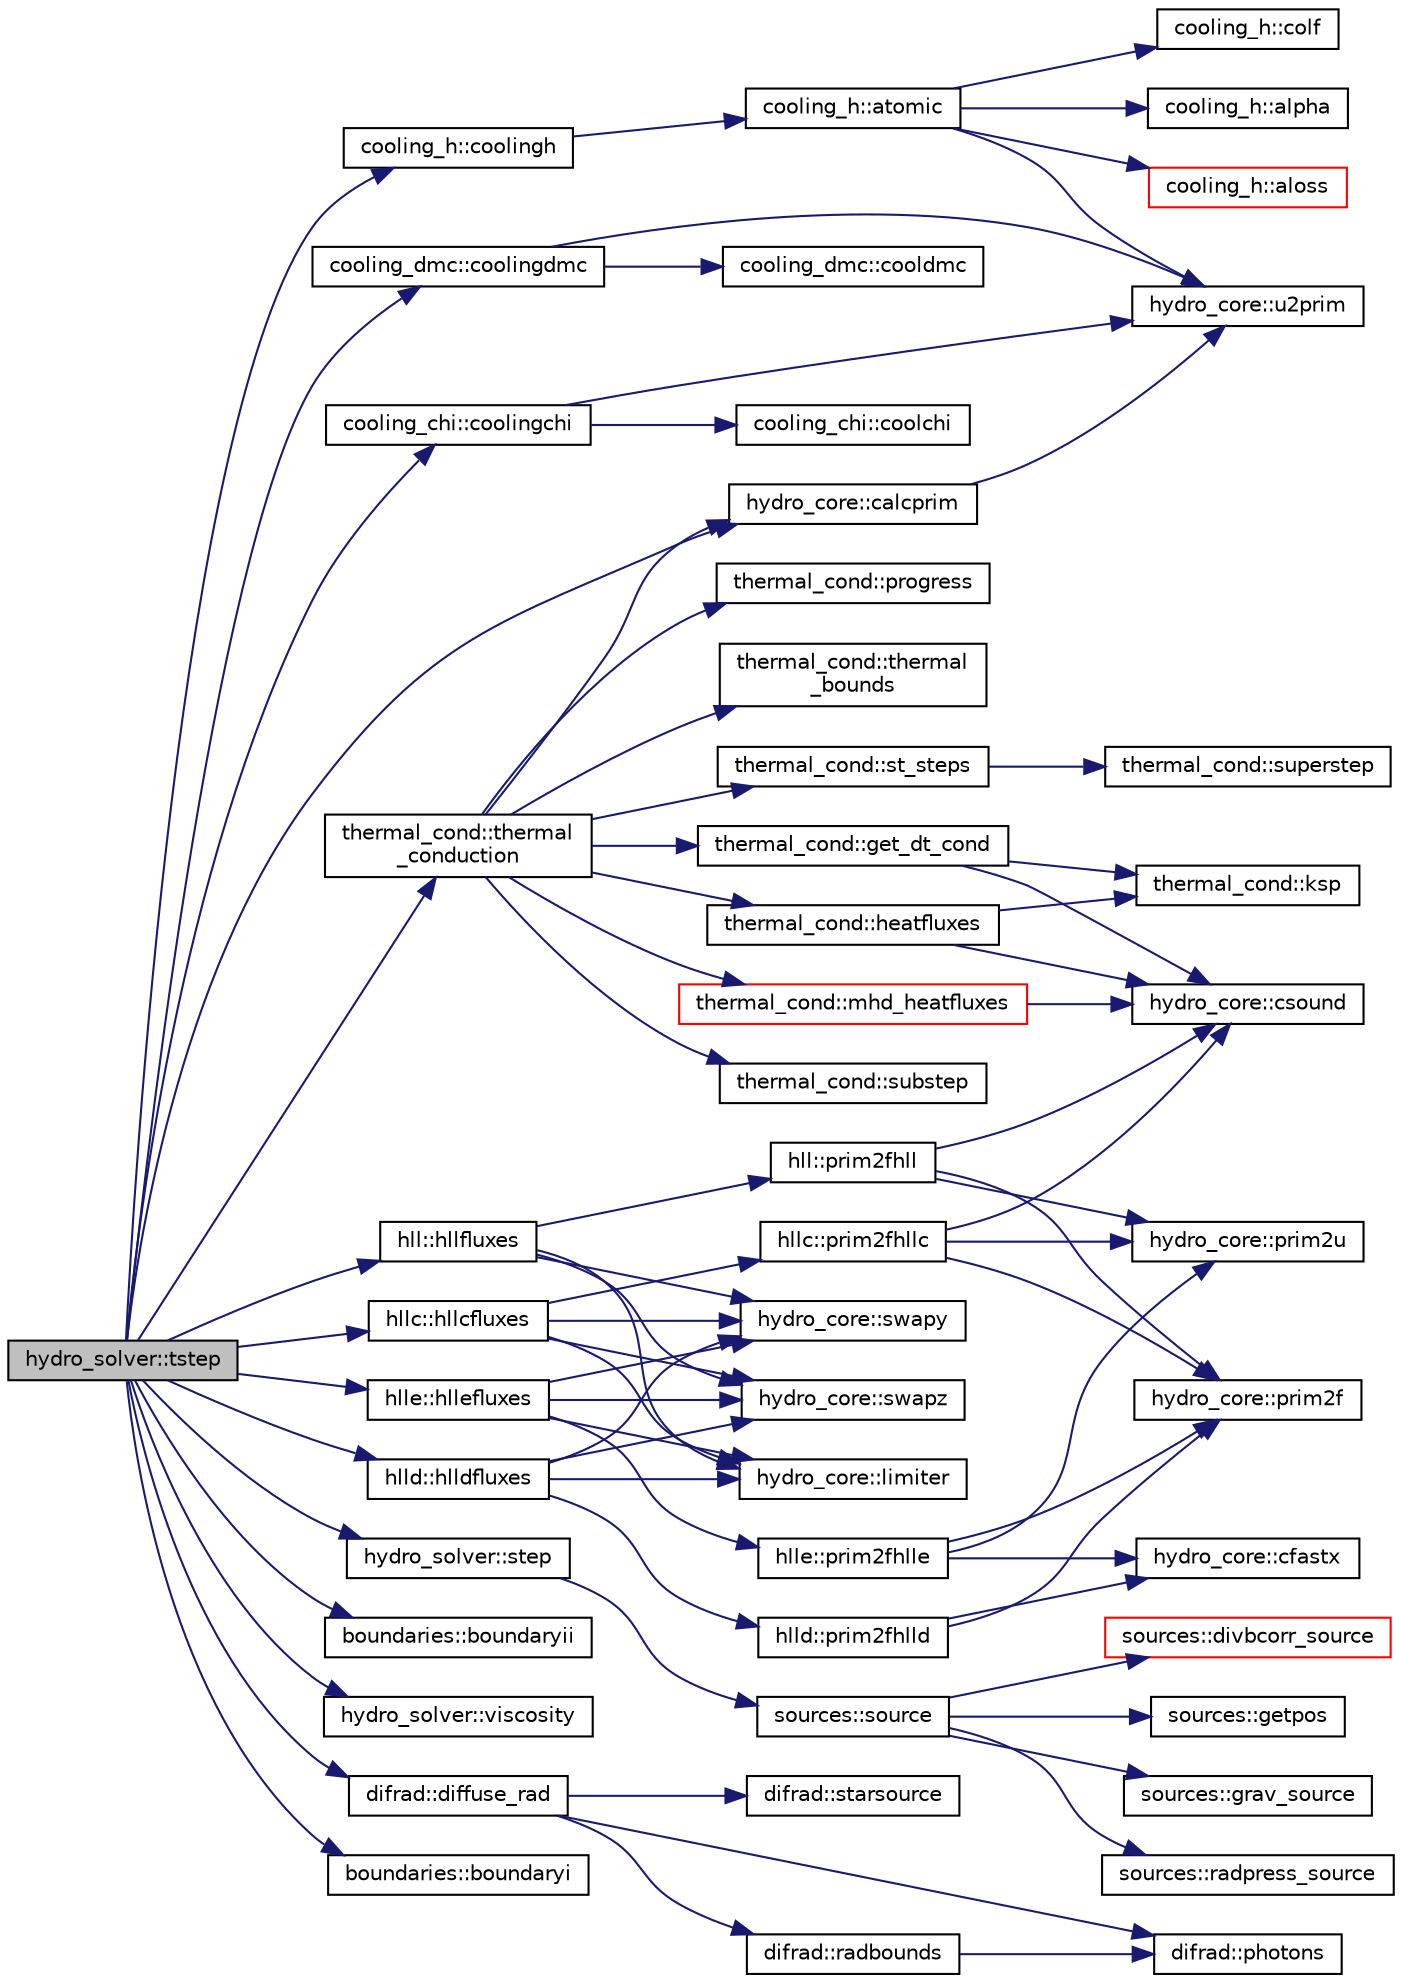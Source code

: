 digraph "hydro_solver::tstep"
{
  edge [fontname="Helvetica",fontsize="10",labelfontname="Helvetica",labelfontsize="10"];
  node [fontname="Helvetica",fontsize="10",shape=record];
  rankdir="LR";
  Node1 [label="hydro_solver::tstep",height=0.2,width=0.4,color="black", fillcolor="grey75", style="filled", fontcolor="black"];
  Node1 -> Node2 [color="midnightblue",fontsize="10",style="solid",fontname="Helvetica"];
  Node2 [label="hydro_core::calcprim",height=0.2,width=0.4,color="black", fillcolor="white", style="filled",URL="$namespacehydro__core.html#a991a14316cc93864150071b30fd9c772",tooltip="Updated the primitives, using the conserved variables in the entire domain. "];
  Node2 -> Node3 [color="midnightblue",fontsize="10",style="solid",fontname="Helvetica"];
  Node3 [label="hydro_core::u2prim",height=0.2,width=0.4,color="black", fillcolor="white", style="filled",URL="$namespacehydro__core.html#a360e3d64343b30d94d270cfebc5b4eb3",tooltip="Computes the primitive variables and temperature from conserved variables on a single cell..."];
  Node1 -> Node4 [color="midnightblue",fontsize="10",style="solid",fontname="Helvetica"];
  Node4 [label="hll::hllfluxes",height=0.2,width=0.4,color="black", fillcolor="white", style="filled",URL="$namespacehll.html#a27386fb5bcf705be5e8c2650484966c6",tooltip="Calculates HLL fluxes from the primitive variables on all the domain. "];
  Node4 -> Node5 [color="midnightblue",fontsize="10",style="solid",fontname="Helvetica"];
  Node5 [label="hydro_core::swapy",height=0.2,width=0.4,color="black", fillcolor="white", style="filled",URL="$namespacehydro__core.html#a64856096f7a7b7f65be1154d31916c2d",tooltip="Swaps the x and y components in a cell. "];
  Node4 -> Node6 [color="midnightblue",fontsize="10",style="solid",fontname="Helvetica"];
  Node6 [label="hydro_core::swapz",height=0.2,width=0.4,color="black", fillcolor="white", style="filled",URL="$namespacehydro__core.html#ae4216bc7908e7665f0565aa8c885c821",tooltip="Swaps the x and z components in a cell. "];
  Node4 -> Node7 [color="midnightblue",fontsize="10",style="solid",fontname="Helvetica"];
  Node7 [label="hydro_core::limiter",height=0.2,width=0.4,color="black", fillcolor="white", style="filled",URL="$namespacehydro__core.html#ada63ca89d1a40cfd1a62db0ddfdbda80",tooltip="Performs a linear reconstruction of the primitive variables. "];
  Node4 -> Node8 [color="midnightblue",fontsize="10",style="solid",fontname="Helvetica"];
  Node8 [label="hll::prim2fhll",height=0.2,width=0.4,color="black", fillcolor="white", style="filled",URL="$namespacehll.html#aa67c7db7e17f7dedf7286320baeda1dd",tooltip="Solves the Riemann problem at the interface PL,PR using the HLL solver. "];
  Node8 -> Node9 [color="midnightblue",fontsize="10",style="solid",fontname="Helvetica"];
  Node9 [label="hydro_core::csound",height=0.2,width=0.4,color="black", fillcolor="white", style="filled",URL="$namespacehydro__core.html#a27cb7ddb40cc0226e0139bd9eba42dfa",tooltip="Computes the sound speed. "];
  Node8 -> Node10 [color="midnightblue",fontsize="10",style="solid",fontname="Helvetica"];
  Node10 [label="hydro_core::prim2f",height=0.2,width=0.4,color="black", fillcolor="white", style="filled",URL="$namespacehydro__core.html#a725c2c598f080ea420f4043dbda3f996",tooltip="Computes the Euler Fluxes in one cell. "];
  Node8 -> Node11 [color="midnightblue",fontsize="10",style="solid",fontname="Helvetica"];
  Node11 [label="hydro_core::prim2u",height=0.2,width=0.4,color="black", fillcolor="white", style="filled",URL="$namespacehydro__core.html#a98cafc8f97d7a1b3f8050b8e442194c3",tooltip="Computes the conserved conserved variables from the primitives in a single cell. "];
  Node1 -> Node12 [color="midnightblue",fontsize="10",style="solid",fontname="Helvetica"];
  Node12 [label="hllc::hllcfluxes",height=0.2,width=0.4,color="black", fillcolor="white", style="filled",URL="$namespacehllc.html#a702fd4ba2d419a6ac6d21a9bc25ba230",tooltip="Calculates HLLC fluxes from the primitive variables on all the domain. "];
  Node12 -> Node5 [color="midnightblue",fontsize="10",style="solid",fontname="Helvetica"];
  Node12 -> Node6 [color="midnightblue",fontsize="10",style="solid",fontname="Helvetica"];
  Node12 -> Node7 [color="midnightblue",fontsize="10",style="solid",fontname="Helvetica"];
  Node12 -> Node13 [color="midnightblue",fontsize="10",style="solid",fontname="Helvetica"];
  Node13 [label="hllc::prim2fhllc",height=0.2,width=0.4,color="black", fillcolor="white", style="filled",URL="$namespacehllc.html#a25f1f218ed55fbda8b6311baa3ff6f80",tooltip="Solves the Riemann problem at the interface PL,PR using the HLLC solver. "];
  Node13 -> Node9 [color="midnightblue",fontsize="10",style="solid",fontname="Helvetica"];
  Node13 -> Node10 [color="midnightblue",fontsize="10",style="solid",fontname="Helvetica"];
  Node13 -> Node11 [color="midnightblue",fontsize="10",style="solid",fontname="Helvetica"];
  Node1 -> Node14 [color="midnightblue",fontsize="10",style="solid",fontname="Helvetica"];
  Node14 [label="hlle::hllefluxes",height=0.2,width=0.4,color="black", fillcolor="white", style="filled",URL="$namespacehlle.html#a03540214994c25ce07877114dd37b641",tooltip="Calculates HLLE fluxes from the primitive variables on all the domain. "];
  Node14 -> Node5 [color="midnightblue",fontsize="10",style="solid",fontname="Helvetica"];
  Node14 -> Node6 [color="midnightblue",fontsize="10",style="solid",fontname="Helvetica"];
  Node14 -> Node7 [color="midnightblue",fontsize="10",style="solid",fontname="Helvetica"];
  Node14 -> Node15 [color="midnightblue",fontsize="10",style="solid",fontname="Helvetica"];
  Node15 [label="hlle::prim2fhlle",height=0.2,width=0.4,color="black", fillcolor="white", style="filled",URL="$namespacehlle.html#a5646b0259c574b5e8dd3754a493d358d",tooltip="Solves the Riemann problem at the interface PL,PR using the HLLE solver. "];
  Node15 -> Node16 [color="midnightblue",fontsize="10",style="solid",fontname="Helvetica"];
  Node16 [label="hydro_core::cfastx",height=0.2,width=0.4,color="black", fillcolor="white", style="filled",URL="$namespacehydro__core.html#abd089f71325e32997703c1420db62aa8",tooltip="Computes the fast magnetosonic speed in the x direction. "];
  Node15 -> Node10 [color="midnightblue",fontsize="10",style="solid",fontname="Helvetica"];
  Node15 -> Node11 [color="midnightblue",fontsize="10",style="solid",fontname="Helvetica"];
  Node1 -> Node17 [color="midnightblue",fontsize="10",style="solid",fontname="Helvetica"];
  Node17 [label="hlld::hlldfluxes",height=0.2,width=0.4,color="black", fillcolor="white", style="filled",URL="$namespacehlld.html#a2640822e1b56d5b174f6293c26d75e22",tooltip="Calculates HLLD fluxes from the primitive variables on all the domain. "];
  Node17 -> Node5 [color="midnightblue",fontsize="10",style="solid",fontname="Helvetica"];
  Node17 -> Node6 [color="midnightblue",fontsize="10",style="solid",fontname="Helvetica"];
  Node17 -> Node7 [color="midnightblue",fontsize="10",style="solid",fontname="Helvetica"];
  Node17 -> Node18 [color="midnightblue",fontsize="10",style="solid",fontname="Helvetica"];
  Node18 [label="hlld::prim2fhlld",height=0.2,width=0.4,color="black", fillcolor="white", style="filled",URL="$namespacehlld.html#adb0dbc5abe3e062f2ee4e333c6794bc8",tooltip="Solves the Riemann problem at the interface PL,PR using the HLLD solver. "];
  Node18 -> Node16 [color="midnightblue",fontsize="10",style="solid",fontname="Helvetica"];
  Node18 -> Node10 [color="midnightblue",fontsize="10",style="solid",fontname="Helvetica"];
  Node1 -> Node19 [color="midnightblue",fontsize="10",style="solid",fontname="Helvetica"];
  Node19 [label="hydro_solver::step",height=0.2,width=0.4,color="black", fillcolor="white", style="filled",URL="$namespacehydro__solver.html#ac34a166e9ddd81f20f2b271138458a1a",tooltip="Upwind timestep. "];
  Node19 -> Node20 [color="midnightblue",fontsize="10",style="solid",fontname="Helvetica"];
  Node20 [label="sources::source",height=0.2,width=0.4,color="black", fillcolor="white", style="filled",URL="$namespacesources.html#a6a66dd1f8baf424ff64a30112f39c632",tooltip="Upper level wrapper for sources. "];
  Node20 -> Node21 [color="midnightblue",fontsize="10",style="solid",fontname="Helvetica"];
  Node21 [label="sources::getpos",height=0.2,width=0.4,color="black", fillcolor="white", style="filled",URL="$namespacesources.html#a378a8116ae16db2efa853343f88156d3",tooltip="Gets position in the grid. "];
  Node20 -> Node22 [color="midnightblue",fontsize="10",style="solid",fontname="Helvetica"];
  Node22 [label="sources::grav_source",height=0.2,width=0.4,color="black", fillcolor="white", style="filled",URL="$namespacesources.html#aef9f6ca4bc770f0e768dbbba91b67415",tooltip="Gravity due to point sources. "];
  Node20 -> Node23 [color="midnightblue",fontsize="10",style="solid",fontname="Helvetica"];
  Node23 [label="sources::radpress_source",height=0.2,width=0.4,color="black", fillcolor="white", style="filled",URL="$namespacesources.html#a36b548c9c578b74c5f439ffaec7d3a9a",tooltip="Radiation pressure force. "];
  Node20 -> Node24 [color="midnightblue",fontsize="10",style="solid",fontname="Helvetica"];
  Node24 [label="sources::divbcorr_source",height=0.2,width=0.4,color="red", fillcolor="white", style="filled",URL="$namespacesources.html#a9c2d37de3b878eff7693a25d3dc3fe91",tooltip="8 Wave source terms for div(B) correction "];
  Node1 -> Node25 [color="midnightblue",fontsize="10",style="solid",fontname="Helvetica"];
  Node25 [label="boundaries::boundaryii",height=0.2,width=0.4,color="black", fillcolor="white", style="filled",URL="$namespaceboundaries.html#acca5de134bd57d541d58574471fd8419",tooltip="Boundary conditions for 2nd order half timestep. "];
  Node1 -> Node26 [color="midnightblue",fontsize="10",style="solid",fontname="Helvetica"];
  Node26 [label="hydro_solver::viscosity",height=0.2,width=0.4,color="black", fillcolor="white", style="filled",URL="$namespacehydro__solver.html#a88127baf969063d6d9a31845fa7c1835",tooltip="Adds artificial viscosity to the conserved variables. "];
  Node1 -> Node27 [color="midnightblue",fontsize="10",style="solid",fontname="Helvetica"];
  Node27 [label="difrad::diffuse_rad",height=0.2,width=0.4,color="black", fillcolor="white", style="filled",URL="$namespacedifrad.html#aeec1cd3dae50e6946aadb42abef934ec",tooltip="Diffuse radiation driver. "];
  Node27 -> Node28 [color="midnightblue",fontsize="10",style="solid",fontname="Helvetica"];
  Node28 [label="difrad::starsource",height=0.2,width=0.4,color="black", fillcolor="white", style="filled",URL="$namespacedifrad.html#a180fbbe2c9b0639cc33dd6ef57a61ec4",tooltip="Place photon packets at a \"star\" surface. "];
  Node27 -> Node29 [color="midnightblue",fontsize="10",style="solid",fontname="Helvetica"];
  Node29 [label="difrad::photons",height=0.2,width=0.4,color="black", fillcolor="white", style="filled",URL="$namespacedifrad.html#a39291c8aa2927c69ef6ca60f78c9b103",tooltip="Photon trajectories. "];
  Node27 -> Node30 [color="midnightblue",fontsize="10",style="solid",fontname="Helvetica"];
  Node30 [label="difrad::radbounds",height=0.2,width=0.4,color="black", fillcolor="white", style="filled",URL="$namespacedifrad.html#afe6e9d2182e755ae483aeaa2c91f2710",tooltip="follows the rays across MPI boundaries "];
  Node30 -> Node29 [color="midnightblue",fontsize="10",style="solid",fontname="Helvetica"];
  Node1 -> Node31 [color="midnightblue",fontsize="10",style="solid",fontname="Helvetica"];
  Node31 [label="cooling_h::coolingh",height=0.2,width=0.4,color="black", fillcolor="white", style="filled",URL="$namespacecooling__h.html#aee85faa3b36e05a8efb05c1588f34ef2",tooltip="High level wrapper to apply cooling. "];
  Node31 -> Node32 [color="midnightblue",fontsize="10",style="solid",fontname="Helvetica"];
  Node32 [label="cooling_h::atomic",height=0.2,width=0.4,color="black", fillcolor="white", style="filled",URL="$namespacecooling__h.html#aef95dbca5e7aef78d66a225cc217c982",tooltip="Updates the ionization fraction and applpies cooling. "];
  Node32 -> Node3 [color="midnightblue",fontsize="10",style="solid",fontname="Helvetica"];
  Node32 -> Node33 [color="midnightblue",fontsize="10",style="solid",fontname="Helvetica"];
  Node33 [label="cooling_h::colf",height=0.2,width=0.4,color="black", fillcolor="white", style="filled",URL="$namespacecooling__h.html#ad5f1352f8925ccb1b352d6e749465a92",tooltip="calculates the collisional ionization rate "];
  Node32 -> Node34 [color="midnightblue",fontsize="10",style="solid",fontname="Helvetica"];
  Node34 [label="cooling_h::alpha",height=0.2,width=0.4,color="black", fillcolor="white", style="filled",URL="$namespacecooling__h.html#a09de30645cebf531a647b5f53ae143b2",tooltip="calculates the recombination rate (case B) "];
  Node32 -> Node35 [color="midnightblue",fontsize="10",style="solid",fontname="Helvetica"];
  Node35 [label="cooling_h::aloss",height=0.2,width=0.4,color="red", fillcolor="white", style="filled",URL="$namespacecooling__h.html#a92cfd14c9b02e853eb33d22857fabeed",tooltip="Non equilibrium cooling. "];
  Node1 -> Node36 [color="midnightblue",fontsize="10",style="solid",fontname="Helvetica"];
  Node36 [label="cooling_dmc::coolingdmc",height=0.2,width=0.4,color="black", fillcolor="white", style="filled",URL="$namespacecooling__dmc.html#a7af28062f0cd20c4bb0d86c895f4a8d6",tooltip="High level wrapper to apply cooling with DMC table. "];
  Node36 -> Node3 [color="midnightblue",fontsize="10",style="solid",fontname="Helvetica"];
  Node36 -> Node37 [color="midnightblue",fontsize="10",style="solid",fontname="Helvetica"];
  Node37 [label="cooling_dmc::cooldmc",height=0.2,width=0.4,color="black", fillcolor="white", style="filled",URL="$namespacecooling__dmc.html#af987bbf144f596d57b154427bbb82ae5",tooltip="Returns the cooling coefficient interpolating the table. "];
  Node1 -> Node38 [color="midnightblue",fontsize="10",style="solid",fontname="Helvetica"];
  Node38 [label="cooling_chi::coolingchi",height=0.2,width=0.4,color="black", fillcolor="white", style="filled",URL="$namespacecooling__chi.html#a666df501be07ce1e3612d3c3796cf2a3",tooltip="High level wrapper to apply cooling with CHIANTI tables. "];
  Node38 -> Node3 [color="midnightblue",fontsize="10",style="solid",fontname="Helvetica"];
  Node38 -> Node39 [color="midnightblue",fontsize="10",style="solid",fontname="Helvetica"];
  Node39 [label="cooling_chi::coolchi",height=0.2,width=0.4,color="black", fillcolor="white", style="filled",URL="$namespacecooling__chi.html#a20c87eb43e4f324fa7d83fe9174fd767",tooltip="Returns the cooling coefficient interpolating the table. "];
  Node1 -> Node40 [color="midnightblue",fontsize="10",style="solid",fontname="Helvetica"];
  Node40 [label="boundaries::boundaryi",height=0.2,width=0.4,color="black", fillcolor="white", style="filled",URL="$namespaceboundaries.html#a6292ba1e627b19087dc005cdc415213d",tooltip="Boundary conditions for 1st order half timestep. "];
  Node1 -> Node41 [color="midnightblue",fontsize="10",style="solid",fontname="Helvetica"];
  Node41 [label="thermal_cond::thermal\l_conduction",height=0.2,width=0.4,color="black", fillcolor="white", style="filled",URL="$namespacethermal__cond.html#a4b579df47b3bf4622a3ab51f57aa436b",tooltip="Upper level wrapper for thermal conduction. "];
  Node41 -> Node2 [color="midnightblue",fontsize="10",style="solid",fontname="Helvetica"];
  Node41 -> Node42 [color="midnightblue",fontsize="10",style="solid",fontname="Helvetica"];
  Node42 [label="thermal_cond::get_dt_cond",height=0.2,width=0.4,color="black", fillcolor="white", style="filled",URL="$namespacethermal__cond.html#a074d4829b3477fa8003983819e77523d",tooltip="computes conduction timescale "];
  Node42 -> Node9 [color="midnightblue",fontsize="10",style="solid",fontname="Helvetica"];
  Node42 -> Node43 [color="midnightblue",fontsize="10",style="solid",fontname="Helvetica"];
  Node43 [label="thermal_cond::ksp",height=0.2,width=0.4,color="black", fillcolor="white", style="filled",URL="$namespacethermal__cond.html#ab3978fb62e485cf71d7c83e779e92615",tooltip="Spitzer conductivity. "];
  Node41 -> Node44 [color="midnightblue",fontsize="10",style="solid",fontname="Helvetica"];
  Node44 [label="thermal_cond::st_steps",height=0.2,width=0.4,color="black", fillcolor="white", style="filled",URL="$namespacethermal__cond.html#a4c74dc0fd6a165d0fea419b560943701",tooltip="Returns the number of Supersteps. "];
  Node44 -> Node45 [color="midnightblue",fontsize="10",style="solid",fontname="Helvetica"];
  Node45 [label="thermal_cond::superstep",height=0.2,width=0.4,color="black", fillcolor="white", style="filled",URL="$namespacethermal__cond.html#a535cc1746914d413d4978aeda7b8fc06",tooltip="Length of superstep. "];
  Node41 -> Node46 [color="midnightblue",fontsize="10",style="solid",fontname="Helvetica"];
  Node46 [label="thermal_cond::substep",height=0.2,width=0.4,color="black", fillcolor="white", style="filled",URL="$namespacethermal__cond.html#a782aaba01217281f2aa57dcc955fd294",tooltip="Size of substep j. "];
  Node41 -> Node47 [color="midnightblue",fontsize="10",style="solid",fontname="Helvetica"];
  Node47 [label="thermal_cond::progress",height=0.2,width=0.4,color="black", fillcolor="white", style="filled",URL="$namespacethermal__cond.html#a5283f7a2b8b4a4226ce624fb49445f43",tooltip="Progress bar. "];
  Node41 -> Node48 [color="midnightblue",fontsize="10",style="solid",fontname="Helvetica"];
  Node48 [label="thermal_cond::mhd_heatfluxes",height=0.2,width=0.4,color="red", fillcolor="white", style="filled",URL="$namespacethermal__cond.html#aab43551b6a0d4b5894c07b510e4571d7",tooltip="Returns Heat Fluxes with anisotropic thermal conduction. "];
  Node48 -> Node9 [color="midnightblue",fontsize="10",style="solid",fontname="Helvetica"];
  Node41 -> Node49 [color="midnightblue",fontsize="10",style="solid",fontname="Helvetica"];
  Node49 [label="thermal_cond::heatfluxes",height=0.2,width=0.4,color="black", fillcolor="white", style="filled",URL="$namespacethermal__cond.html#abc5c4fc622aea2f85fc5a0c2fee333bc",tooltip="Returns Heat Fluxes. "];
  Node49 -> Node9 [color="midnightblue",fontsize="10",style="solid",fontname="Helvetica"];
  Node49 -> Node43 [color="midnightblue",fontsize="10",style="solid",fontname="Helvetica"];
  Node41 -> Node50 [color="midnightblue",fontsize="10",style="solid",fontname="Helvetica"];
  Node50 [label="thermal_cond::thermal\l_bounds",height=0.2,width=0.4,color="black", fillcolor="white", style="filled",URL="$namespacethermal__cond.html#a55e65df0c700580f8af0a090063d2e32",tooltip="Exchanges ghost cells for energy only. "];
}
